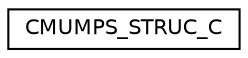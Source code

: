 digraph "Graphical Class Hierarchy"
{
  edge [fontname="Helvetica",fontsize="10",labelfontname="Helvetica",labelfontsize="10"];
  node [fontname="Helvetica",fontsize="10",shape=record];
  rankdir="LR";
  Node1 [label="CMUMPS_STRUC_C",height=0.2,width=0.4,color="black", fillcolor="white", style="filled",URL="$structCMUMPS__STRUC__C.html"];
}

